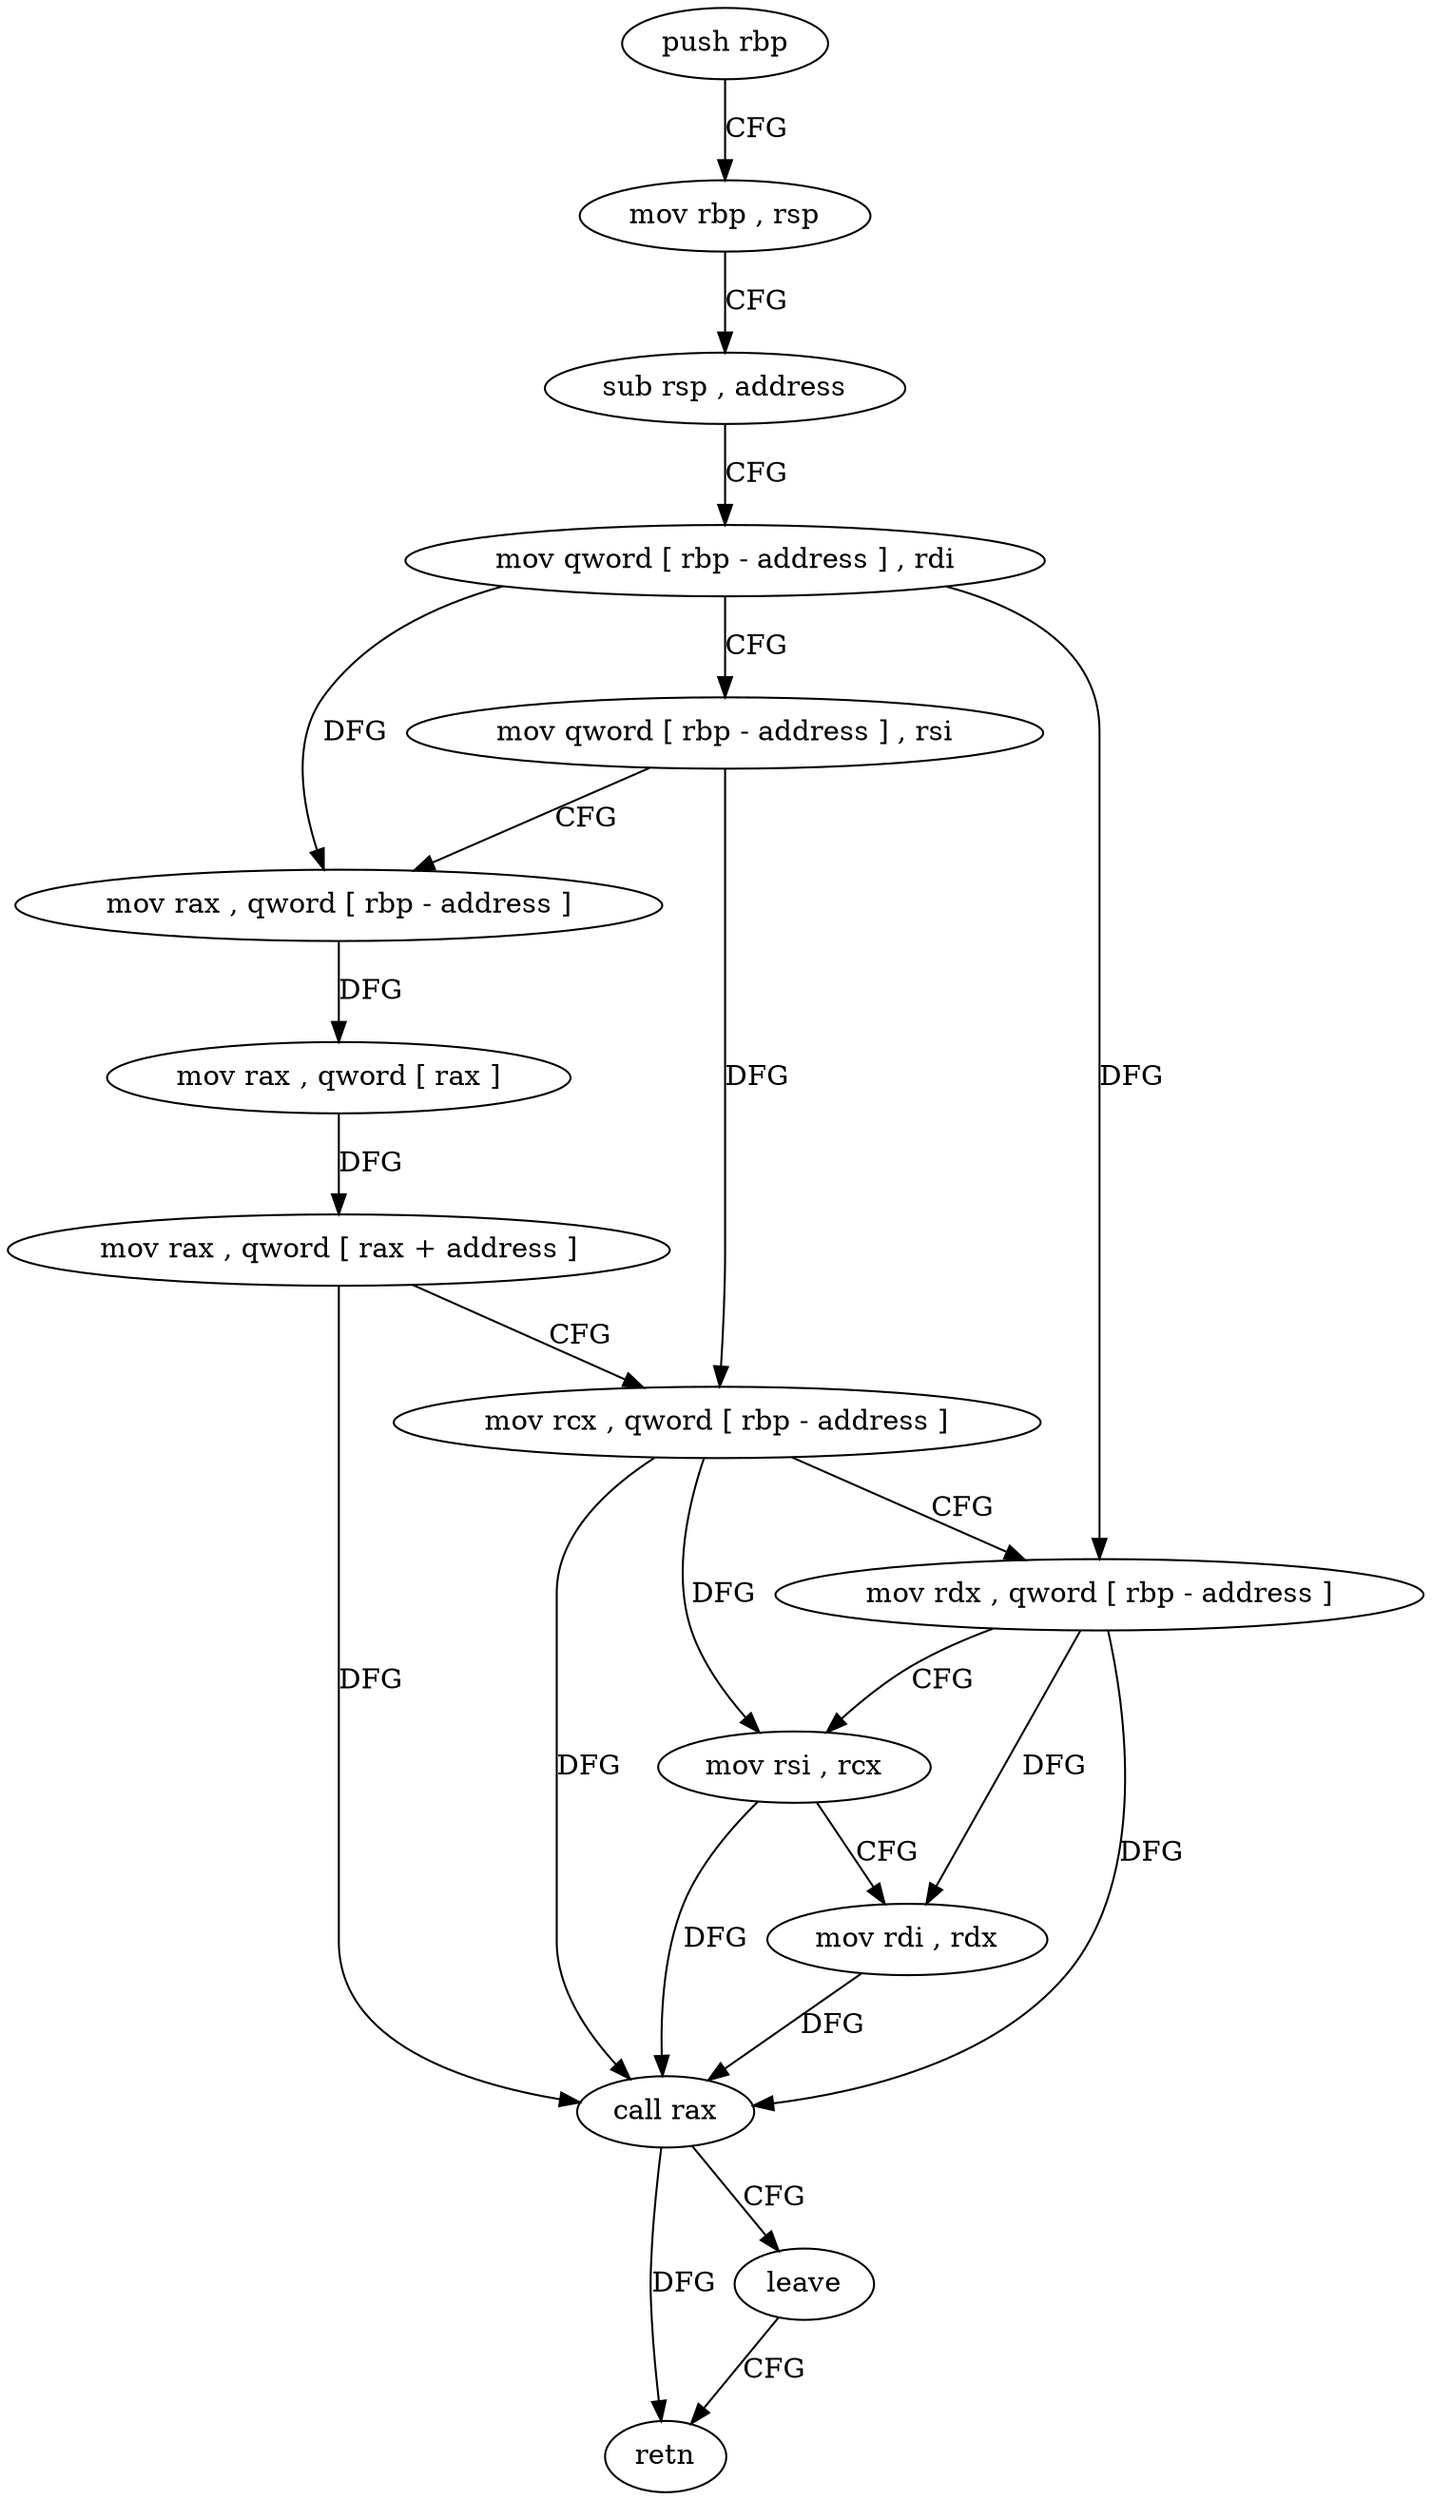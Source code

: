 digraph "func" {
"229843" [label = "push rbp" ]
"229844" [label = "mov rbp , rsp" ]
"229847" [label = "sub rsp , address" ]
"229851" [label = "mov qword [ rbp - address ] , rdi" ]
"229855" [label = "mov qword [ rbp - address ] , rsi" ]
"229859" [label = "mov rax , qword [ rbp - address ]" ]
"229863" [label = "mov rax , qword [ rax ]" ]
"229866" [label = "mov rax , qword [ rax + address ]" ]
"229870" [label = "mov rcx , qword [ rbp - address ]" ]
"229874" [label = "mov rdx , qword [ rbp - address ]" ]
"229878" [label = "mov rsi , rcx" ]
"229881" [label = "mov rdi , rdx" ]
"229884" [label = "call rax" ]
"229886" [label = "leave" ]
"229887" [label = "retn" ]
"229843" -> "229844" [ label = "CFG" ]
"229844" -> "229847" [ label = "CFG" ]
"229847" -> "229851" [ label = "CFG" ]
"229851" -> "229855" [ label = "CFG" ]
"229851" -> "229859" [ label = "DFG" ]
"229851" -> "229874" [ label = "DFG" ]
"229855" -> "229859" [ label = "CFG" ]
"229855" -> "229870" [ label = "DFG" ]
"229859" -> "229863" [ label = "DFG" ]
"229863" -> "229866" [ label = "DFG" ]
"229866" -> "229870" [ label = "CFG" ]
"229866" -> "229884" [ label = "DFG" ]
"229870" -> "229874" [ label = "CFG" ]
"229870" -> "229878" [ label = "DFG" ]
"229870" -> "229884" [ label = "DFG" ]
"229874" -> "229878" [ label = "CFG" ]
"229874" -> "229881" [ label = "DFG" ]
"229874" -> "229884" [ label = "DFG" ]
"229878" -> "229881" [ label = "CFG" ]
"229878" -> "229884" [ label = "DFG" ]
"229881" -> "229884" [ label = "DFG" ]
"229884" -> "229886" [ label = "CFG" ]
"229884" -> "229887" [ label = "DFG" ]
"229886" -> "229887" [ label = "CFG" ]
}
